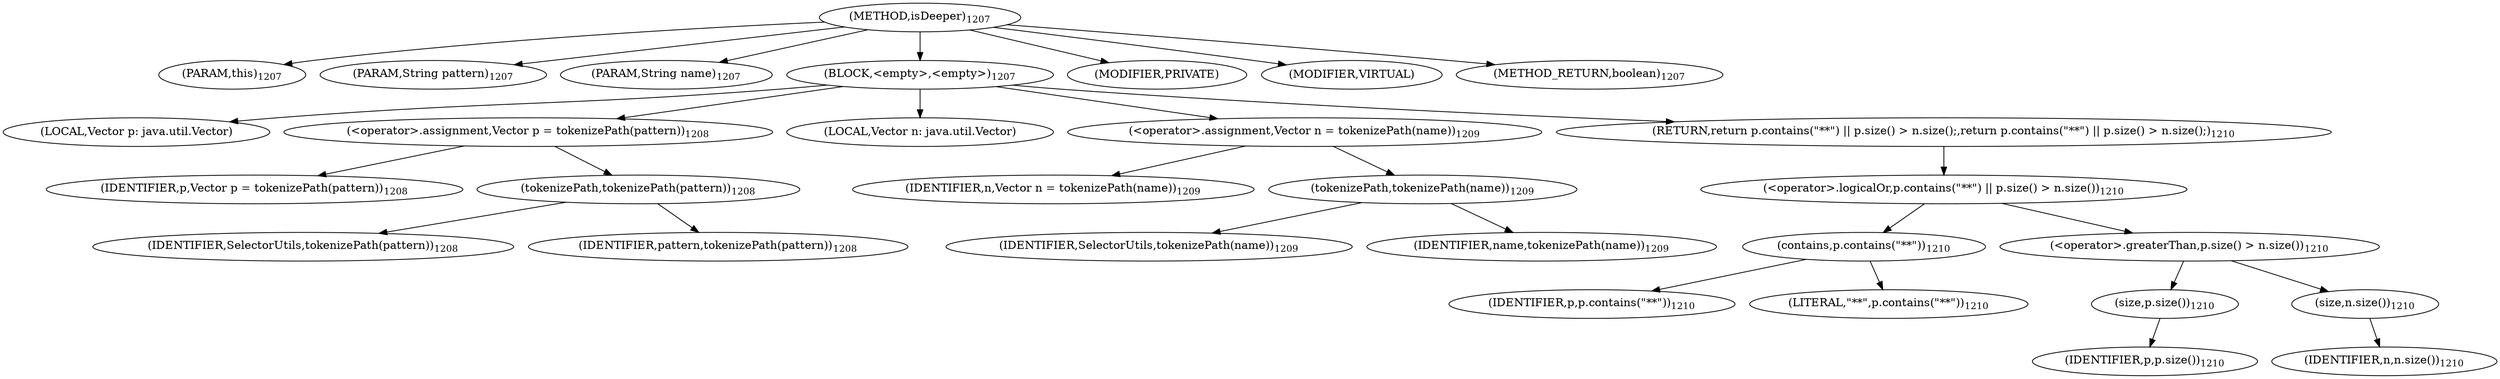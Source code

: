 digraph "isDeeper" {  
"2327" [label = <(METHOD,isDeeper)<SUB>1207</SUB>> ]
"2328" [label = <(PARAM,this)<SUB>1207</SUB>> ]
"2329" [label = <(PARAM,String pattern)<SUB>1207</SUB>> ]
"2330" [label = <(PARAM,String name)<SUB>1207</SUB>> ]
"2331" [label = <(BLOCK,&lt;empty&gt;,&lt;empty&gt;)<SUB>1207</SUB>> ]
"2332" [label = <(LOCAL,Vector p: java.util.Vector)> ]
"2333" [label = <(&lt;operator&gt;.assignment,Vector p = tokenizePath(pattern))<SUB>1208</SUB>> ]
"2334" [label = <(IDENTIFIER,p,Vector p = tokenizePath(pattern))<SUB>1208</SUB>> ]
"2335" [label = <(tokenizePath,tokenizePath(pattern))<SUB>1208</SUB>> ]
"2336" [label = <(IDENTIFIER,SelectorUtils,tokenizePath(pattern))<SUB>1208</SUB>> ]
"2337" [label = <(IDENTIFIER,pattern,tokenizePath(pattern))<SUB>1208</SUB>> ]
"2338" [label = <(LOCAL,Vector n: java.util.Vector)> ]
"2339" [label = <(&lt;operator&gt;.assignment,Vector n = tokenizePath(name))<SUB>1209</SUB>> ]
"2340" [label = <(IDENTIFIER,n,Vector n = tokenizePath(name))<SUB>1209</SUB>> ]
"2341" [label = <(tokenizePath,tokenizePath(name))<SUB>1209</SUB>> ]
"2342" [label = <(IDENTIFIER,SelectorUtils,tokenizePath(name))<SUB>1209</SUB>> ]
"2343" [label = <(IDENTIFIER,name,tokenizePath(name))<SUB>1209</SUB>> ]
"2344" [label = <(RETURN,return p.contains(&quot;**&quot;) || p.size() &gt; n.size();,return p.contains(&quot;**&quot;) || p.size() &gt; n.size();)<SUB>1210</SUB>> ]
"2345" [label = <(&lt;operator&gt;.logicalOr,p.contains(&quot;**&quot;) || p.size() &gt; n.size())<SUB>1210</SUB>> ]
"2346" [label = <(contains,p.contains(&quot;**&quot;))<SUB>1210</SUB>> ]
"2347" [label = <(IDENTIFIER,p,p.contains(&quot;**&quot;))<SUB>1210</SUB>> ]
"2348" [label = <(LITERAL,&quot;**&quot;,p.contains(&quot;**&quot;))<SUB>1210</SUB>> ]
"2349" [label = <(&lt;operator&gt;.greaterThan,p.size() &gt; n.size())<SUB>1210</SUB>> ]
"2350" [label = <(size,p.size())<SUB>1210</SUB>> ]
"2351" [label = <(IDENTIFIER,p,p.size())<SUB>1210</SUB>> ]
"2352" [label = <(size,n.size())<SUB>1210</SUB>> ]
"2353" [label = <(IDENTIFIER,n,n.size())<SUB>1210</SUB>> ]
"2354" [label = <(MODIFIER,PRIVATE)> ]
"2355" [label = <(MODIFIER,VIRTUAL)> ]
"2356" [label = <(METHOD_RETURN,boolean)<SUB>1207</SUB>> ]
  "2327" -> "2328" 
  "2327" -> "2329" 
  "2327" -> "2330" 
  "2327" -> "2331" 
  "2327" -> "2354" 
  "2327" -> "2355" 
  "2327" -> "2356" 
  "2331" -> "2332" 
  "2331" -> "2333" 
  "2331" -> "2338" 
  "2331" -> "2339" 
  "2331" -> "2344" 
  "2333" -> "2334" 
  "2333" -> "2335" 
  "2335" -> "2336" 
  "2335" -> "2337" 
  "2339" -> "2340" 
  "2339" -> "2341" 
  "2341" -> "2342" 
  "2341" -> "2343" 
  "2344" -> "2345" 
  "2345" -> "2346" 
  "2345" -> "2349" 
  "2346" -> "2347" 
  "2346" -> "2348" 
  "2349" -> "2350" 
  "2349" -> "2352" 
  "2350" -> "2351" 
  "2352" -> "2353" 
}
